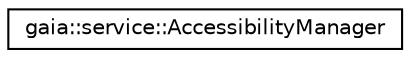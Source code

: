 digraph G
{
  edge [fontname="Helvetica",fontsize="10",labelfontname="Helvetica",labelfontsize="10"];
  node [fontname="Helvetica",fontsize="10",shape=record];
  rankdir=LR;
  Node1 [label="gaia::service::AccessibilityManager",height=0.2,width=0.4,color="black", fillcolor="white", style="filled",URL="$d4/df2/classgaia_1_1service_1_1_accessibility_manager.html"];
}
